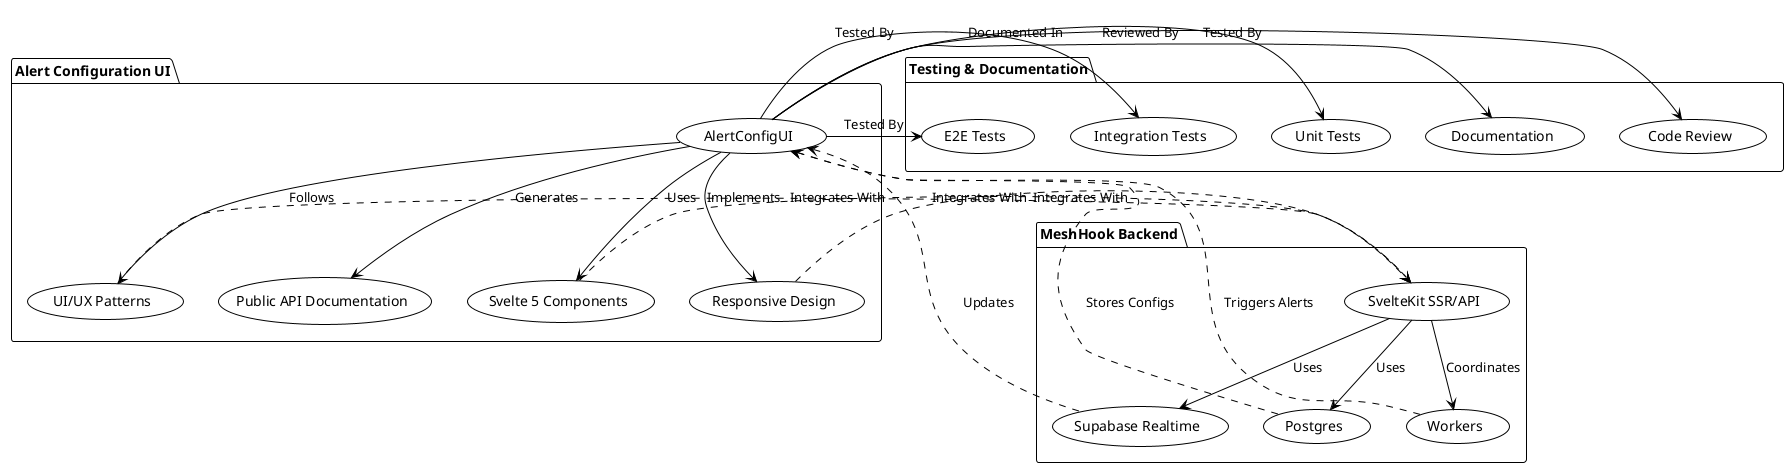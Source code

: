@startuml
!theme plain

package "Alert Configuration UI" {
    [AlertConfigUI] as (ui)
    [Svelte 5 Components] as (components)
    [Responsive Design] as (responsive)
    [UI/UX Patterns] as (patterns)
    [Public API Documentation] as (apiDoc)
}

package "MeshHook Backend" {
    [Supabase Realtime] as (realtime)
    [Postgres] as (postgres)
    [SvelteKit SSR/API] as (sveltekit)
    [Workers] as (workers)
}

package "Testing & Documentation" {
    [Unit Tests] as (unitTests)
    [Integration Tests] as (integrationTests)
    [E2E Tests] as (e2eTests)
    [Code Review] as (codeReview)
    [Documentation] as (documentation)
}

(ui) -down-> (components) : Uses
(ui) -down-> (responsive) : Implements
(ui) -down-> (patterns) : Follows
(ui) -down-> (apiDoc) : Generates

(components) .right.> (sveltekit) : Integrates With
(responsive) .right.> (sveltekit) : Integrates With
(patterns) .right.> (sveltekit) : Integrates With

(sveltekit) -down-> (realtime) : Uses
(sveltekit) -down-> (postgres) : Uses
(sveltekit) -down-> (workers) : Coordinates

(realtime) .left.> (ui) : Updates
(postgres) .left.> (ui) : Stores Configs
(workers) .left.> (ui) : Triggers Alerts

(ui) -right-> (unitTests) : Tested By
(ui) -right-> (integrationTests) : Tested By
(ui) -right-> (e2eTests) : Tested By
(ui) -right-> (codeReview) : Reviewed By
(ui) -right-> (documentation) : Documented In

@enduml